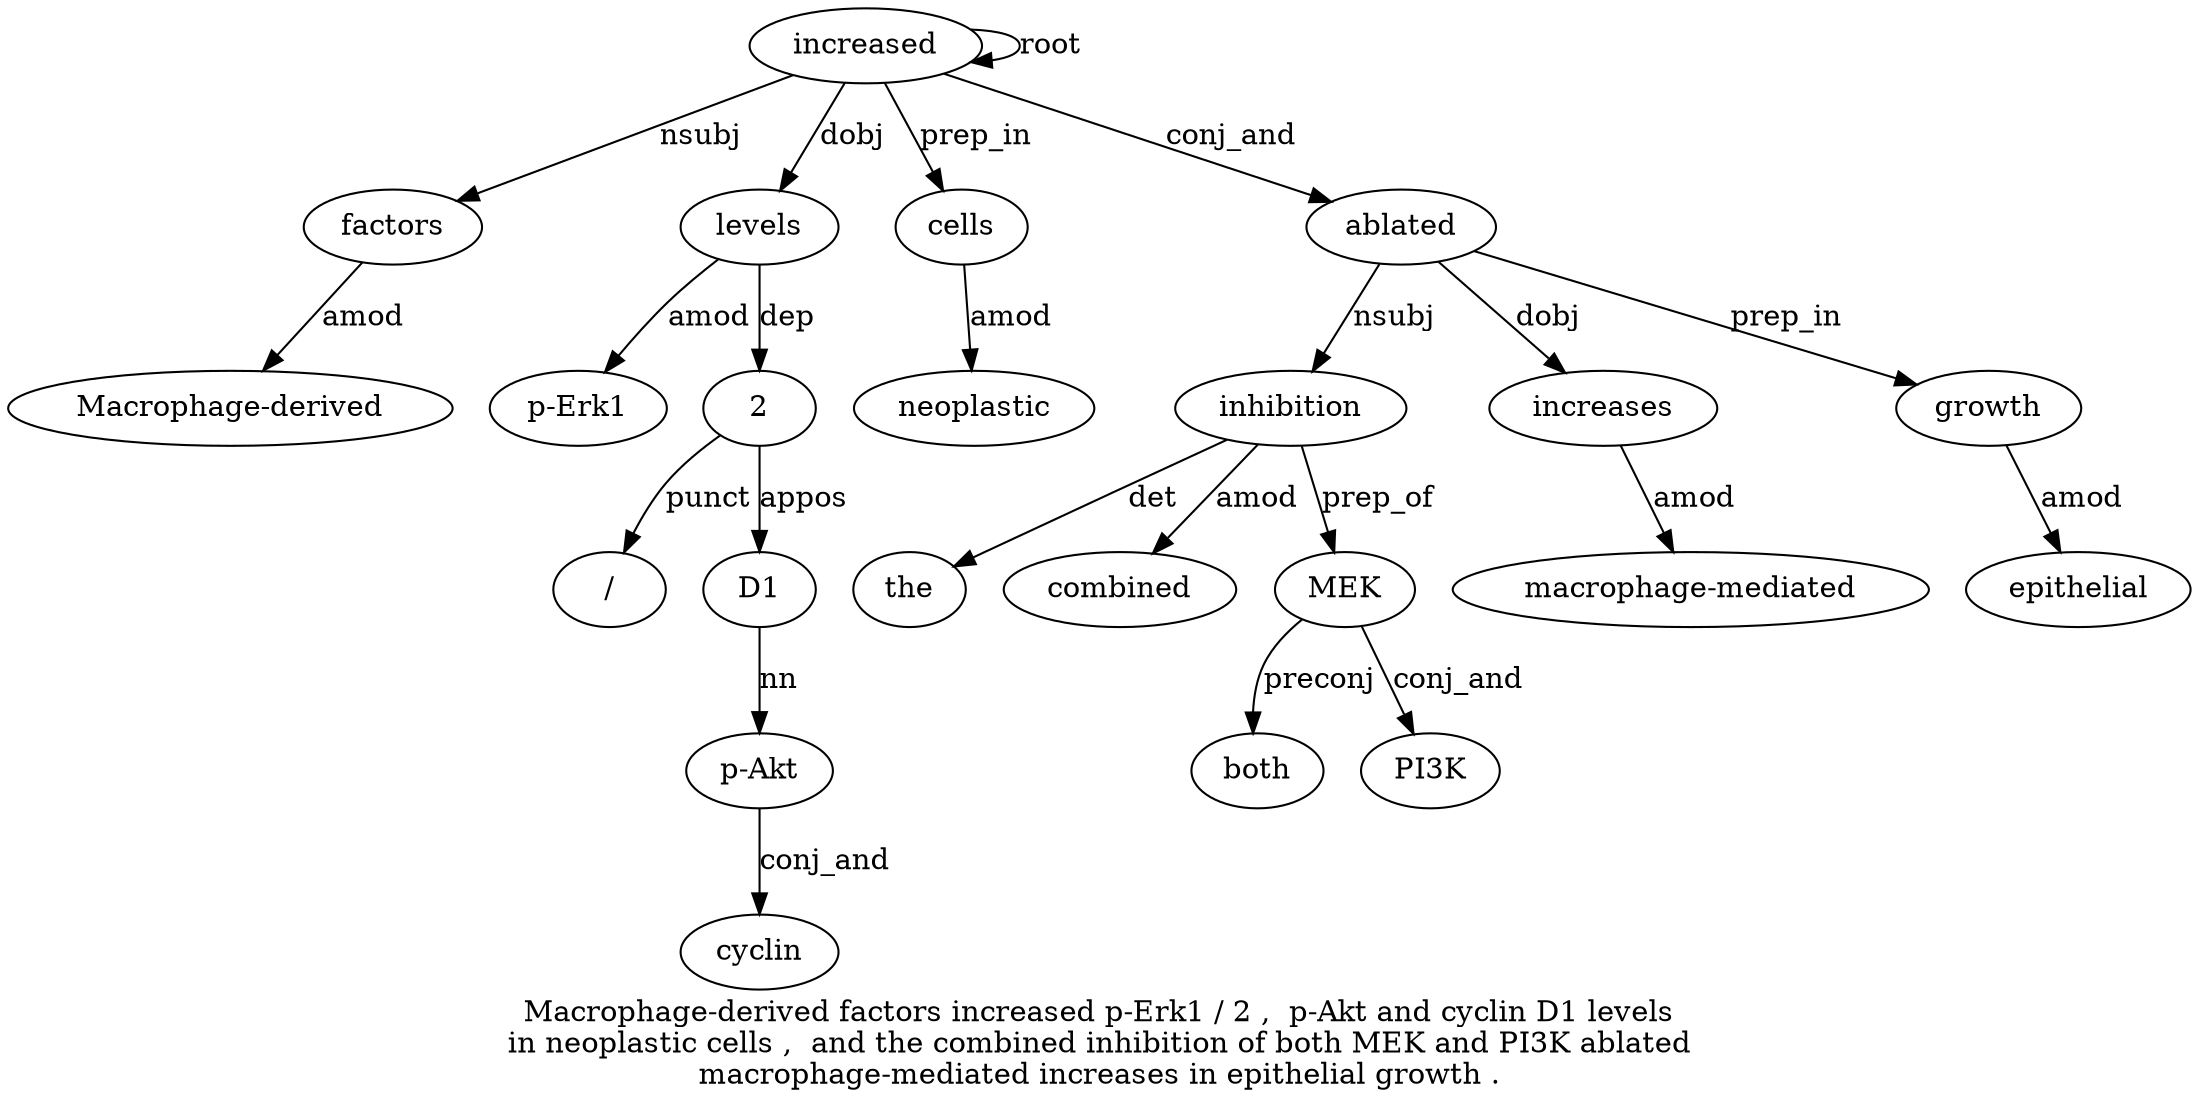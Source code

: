 digraph "Macrophage-derived factors increased p-Erk1 / 2 ,  p-Akt and cyclin D1 levels in neoplastic cells ,  and the combined inhibition of both MEK and PI3K ablated macrophage-mediated increases in epithelial growth ." {
label="Macrophage-derived factors increased p-Erk1 / 2 ,  p-Akt and cyclin D1 levels
in neoplastic cells ,  and the combined inhibition of both MEK and PI3K ablated
macrophage-mediated increases in epithelial growth .";
factors2 [style=filled, fillcolor=white, label=factors];
"Macrophage-derived1" [style=filled, fillcolor=white, label="Macrophage-derived"];
factors2 -> "Macrophage-derived1"  [label=amod];
increased3 [style=filled, fillcolor=white, label=increased];
increased3 -> factors2  [label=nsubj];
increased3 -> increased3  [label=root];
levels12 [style=filled, fillcolor=white, label=levels];
"p-Erk14" [style=filled, fillcolor=white, label="p-Erk1"];
levels12 -> "p-Erk14"  [label=amod];
26 [style=filled, fillcolor=white, label=2];
"/5" [style=filled, fillcolor=white, label="/"];
26 -> "/5"  [label=punct];
levels12 -> 26  [label=dep];
D1 [style=filled, fillcolor=white, label=D1];
"p-Akt8" [style=filled, fillcolor=white, label="p-Akt"];
D1 -> "p-Akt8"  [label=nn];
cyclin10 [style=filled, fillcolor=white, label=cyclin];
"p-Akt8" -> cyclin10  [label=conj_and];
26 -> D1  [label=appos];
increased3 -> levels12  [label=dobj];
cells15 [style=filled, fillcolor=white, label=cells];
neoplastic14 [style=filled, fillcolor=white, label=neoplastic];
cells15 -> neoplastic14  [label=amod];
increased3 -> cells15  [label=prep_in];
inhibition20 [style=filled, fillcolor=white, label=inhibition];
the18 [style=filled, fillcolor=white, label=the];
inhibition20 -> the18  [label=det];
combined19 [style=filled, fillcolor=white, label=combined];
inhibition20 -> combined19  [label=amod];
ablated26 [style=filled, fillcolor=white, label=ablated];
ablated26 -> inhibition20  [label=nsubj];
MEK23 [style=filled, fillcolor=white, label=MEK];
both22 [style=filled, fillcolor=white, label=both];
MEK23 -> both22  [label=preconj];
inhibition20 -> MEK23  [label=prep_of];
PI3K25 [style=filled, fillcolor=white, label=PI3K];
MEK23 -> PI3K25  [label=conj_and];
increased3 -> ablated26  [label=conj_and];
increases28 [style=filled, fillcolor=white, label=increases];
"macrophage-mediated27" [style=filled, fillcolor=white, label="macrophage-mediated"];
increases28 -> "macrophage-mediated27"  [label=amod];
ablated26 -> increases28  [label=dobj];
growth31 [style=filled, fillcolor=white, label=growth];
epithelial30 [style=filled, fillcolor=white, label=epithelial];
growth31 -> epithelial30  [label=amod];
ablated26 -> growth31  [label=prep_in];
}
